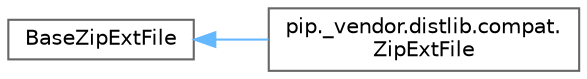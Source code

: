 digraph "Graphical Class Hierarchy"
{
 // LATEX_PDF_SIZE
  bgcolor="transparent";
  edge [fontname=Helvetica,fontsize=10,labelfontname=Helvetica,labelfontsize=10];
  node [fontname=Helvetica,fontsize=10,shape=box,height=0.2,width=0.4];
  rankdir="LR";
  Node0 [id="Node000000",label="BaseZipExtFile",height=0.2,width=0.4,color="grey40", fillcolor="white", style="filled",URL="$de/d38/classBaseZipExtFile.html",tooltip=" "];
  Node0 -> Node1 [id="edge3309_Node000000_Node000001",dir="back",color="steelblue1",style="solid",tooltip=" "];
  Node1 [id="Node000001",label="pip._vendor.distlib.compat.\lZipExtFile",height=0.2,width=0.4,color="grey40", fillcolor="white", style="filled",URL="$da/d5d/classpip_1_1__vendor_1_1distlib_1_1compat_1_1ZipExtFile.html",tooltip=" "];
}

